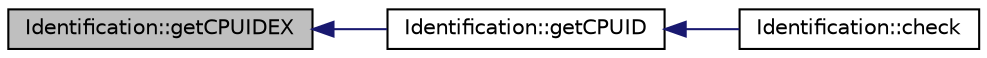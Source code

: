 digraph "Identification::getCPUIDEX"
{
  edge [fontname="Helvetica",fontsize="10",labelfontname="Helvetica",labelfontsize="10"];
  node [fontname="Helvetica",fontsize="10",shape=record];
  rankdir="LR";
  Node14 [label="Identification::getCPUIDEX",height=0.2,width=0.4,color="black", fillcolor="grey75", style="filled", fontcolor="black"];
  Node14 -> Node15 [dir="back",color="midnightblue",fontsize="10",style="solid"];
  Node15 [label="Identification::getCPUID",height=0.2,width=0.4,color="black", fillcolor="white", style="filled",URL="$class_identification.html#a2c6a597de6b24679e755aafba5657fef"];
  Node15 -> Node16 [dir="back",color="midnightblue",fontsize="10",style="solid"];
  Node16 [label="Identification::check",height=0.2,width=0.4,color="black", fillcolor="white", style="filled",URL="$class_identification.html#a829ac09ef7f43aafe7abc6f807c6df9f"];
}
